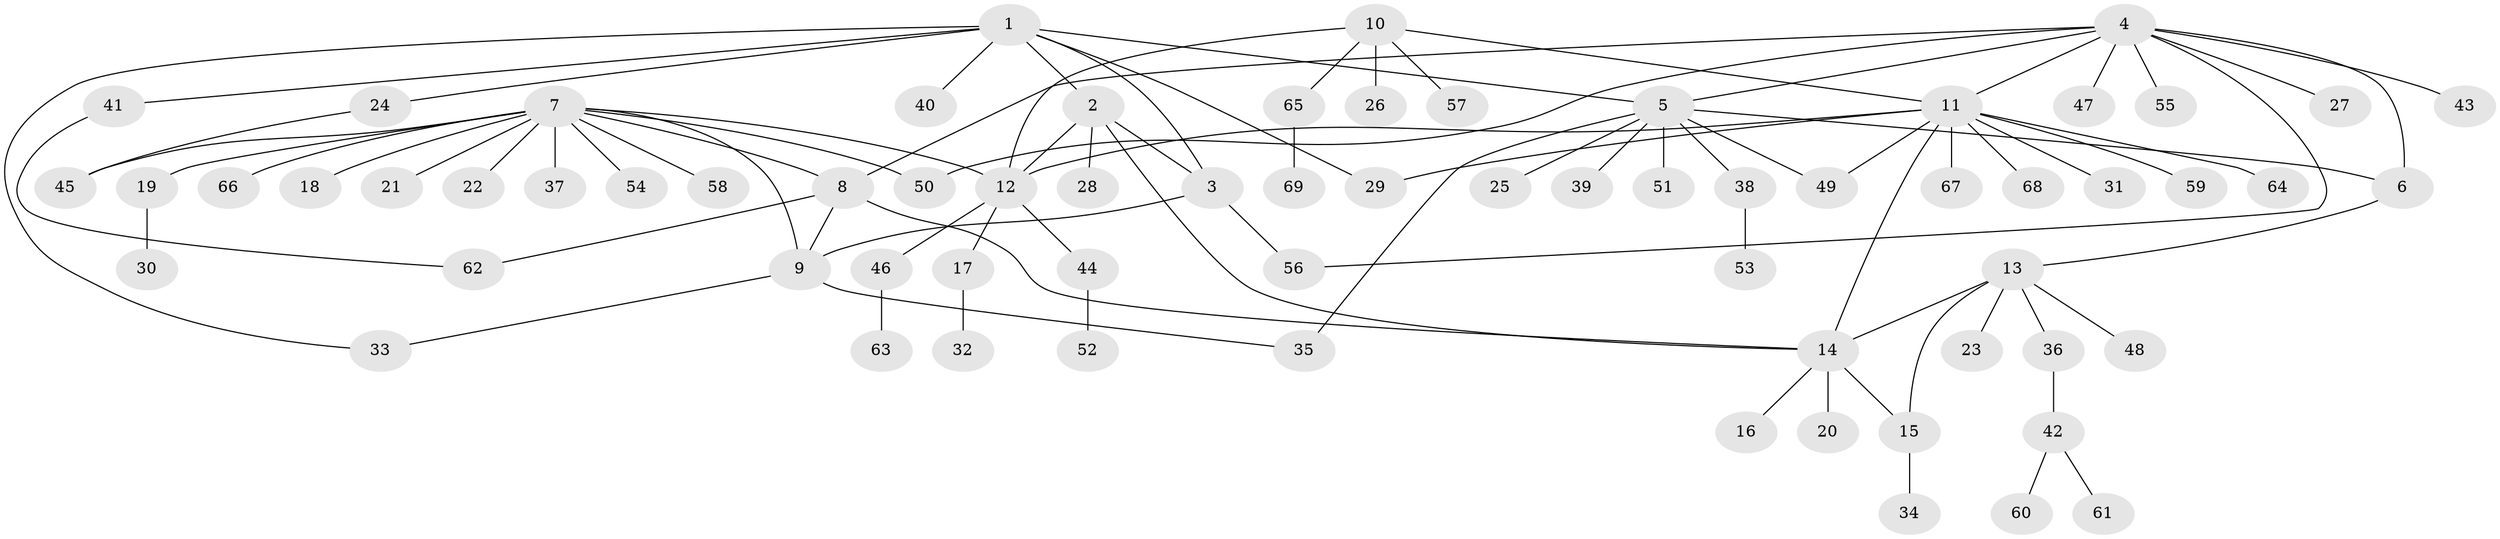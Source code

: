 // Generated by graph-tools (version 1.1) at 2025/50/03/09/25 03:50:29]
// undirected, 69 vertices, 87 edges
graph export_dot {
graph [start="1"]
  node [color=gray90,style=filled];
  1;
  2;
  3;
  4;
  5;
  6;
  7;
  8;
  9;
  10;
  11;
  12;
  13;
  14;
  15;
  16;
  17;
  18;
  19;
  20;
  21;
  22;
  23;
  24;
  25;
  26;
  27;
  28;
  29;
  30;
  31;
  32;
  33;
  34;
  35;
  36;
  37;
  38;
  39;
  40;
  41;
  42;
  43;
  44;
  45;
  46;
  47;
  48;
  49;
  50;
  51;
  52;
  53;
  54;
  55;
  56;
  57;
  58;
  59;
  60;
  61;
  62;
  63;
  64;
  65;
  66;
  67;
  68;
  69;
  1 -- 2;
  1 -- 3;
  1 -- 5;
  1 -- 24;
  1 -- 29;
  1 -- 33;
  1 -- 40;
  1 -- 41;
  2 -- 3;
  2 -- 12;
  2 -- 14;
  2 -- 28;
  3 -- 9;
  3 -- 56;
  4 -- 5;
  4 -- 6;
  4 -- 8;
  4 -- 11;
  4 -- 27;
  4 -- 43;
  4 -- 47;
  4 -- 50;
  4 -- 55;
  4 -- 56;
  5 -- 6;
  5 -- 25;
  5 -- 35;
  5 -- 38;
  5 -- 39;
  5 -- 49;
  5 -- 51;
  6 -- 13;
  7 -- 8;
  7 -- 9;
  7 -- 12;
  7 -- 18;
  7 -- 19;
  7 -- 21;
  7 -- 22;
  7 -- 37;
  7 -- 45;
  7 -- 50;
  7 -- 54;
  7 -- 58;
  7 -- 66;
  8 -- 9;
  8 -- 14;
  8 -- 62;
  9 -- 33;
  9 -- 35;
  10 -- 11;
  10 -- 12;
  10 -- 26;
  10 -- 57;
  10 -- 65;
  11 -- 12;
  11 -- 14;
  11 -- 29;
  11 -- 31;
  11 -- 49;
  11 -- 59;
  11 -- 64;
  11 -- 67;
  11 -- 68;
  12 -- 17;
  12 -- 44;
  12 -- 46;
  13 -- 14;
  13 -- 15;
  13 -- 23;
  13 -- 36;
  13 -- 48;
  14 -- 15;
  14 -- 16;
  14 -- 20;
  15 -- 34;
  17 -- 32;
  19 -- 30;
  24 -- 45;
  36 -- 42;
  38 -- 53;
  41 -- 62;
  42 -- 60;
  42 -- 61;
  44 -- 52;
  46 -- 63;
  65 -- 69;
}
